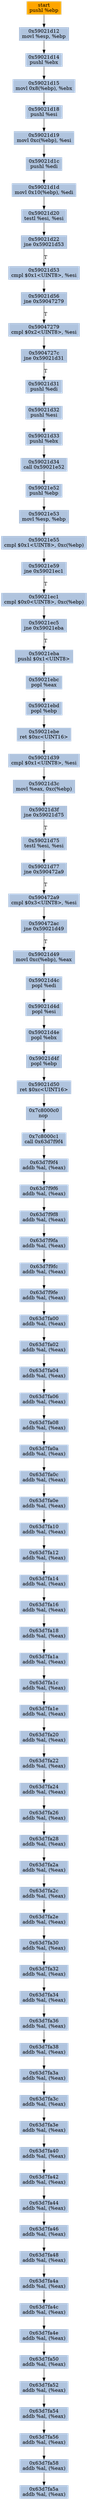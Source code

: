 digraph G {
node[shape=rectangle,style=filled,fillcolor=lightsteelblue,color=lightsteelblue]
bgcolor="transparent"
a0x59021d11pushl_ebp[label="start\npushl %ebp",color="lightgrey",fillcolor="orange"];
a0x59021d12movl_esp_ebp[label="0x59021d12\nmovl %esp, %ebp"];
a0x59021d14pushl_ebx[label="0x59021d14\npushl %ebx"];
a0x59021d15movl_0x8ebp__ebx[label="0x59021d15\nmovl 0x8(%ebp), %ebx"];
a0x59021d18pushl_esi[label="0x59021d18\npushl %esi"];
a0x59021d19movl_0xcebp__esi[label="0x59021d19\nmovl 0xc(%ebp), %esi"];
a0x59021d1cpushl_edi[label="0x59021d1c\npushl %edi"];
a0x59021d1dmovl_0x10ebp__edi[label="0x59021d1d\nmovl 0x10(%ebp), %edi"];
a0x59021d20testl_esi_esi[label="0x59021d20\ntestl %esi, %esi"];
a0x59021d22jne_0x59021d53[label="0x59021d22\njne 0x59021d53"];
a0x59021d53cmpl_0x1UINT8_esi[label="0x59021d53\ncmpl $0x1<UINT8>, %esi"];
a0x59021d56jne_0x59047279[label="0x59021d56\njne 0x59047279"];
a0x59047279cmpl_0x2UINT8_esi[label="0x59047279\ncmpl $0x2<UINT8>, %esi"];
a0x5904727cjne_0x59021d31[label="0x5904727c\njne 0x59021d31"];
a0x59021d31pushl_edi[label="0x59021d31\npushl %edi"];
a0x59021d32pushl_esi[label="0x59021d32\npushl %esi"];
a0x59021d33pushl_ebx[label="0x59021d33\npushl %ebx"];
a0x59021d34call_0x59021e52[label="0x59021d34\ncall 0x59021e52"];
a0x59021e52pushl_ebp[label="0x59021e52\npushl %ebp"];
a0x59021e53movl_esp_ebp[label="0x59021e53\nmovl %esp, %ebp"];
a0x59021e55cmpl_0x1UINT8_0xcebp_[label="0x59021e55\ncmpl $0x1<UINT8>, 0xc(%ebp)"];
a0x59021e59jne_0x59021ec1[label="0x59021e59\njne 0x59021ec1"];
a0x59021ec1cmpl_0x0UINT8_0xcebp_[label="0x59021ec1\ncmpl $0x0<UINT8>, 0xc(%ebp)"];
a0x59021ec5jne_0x59021eba[label="0x59021ec5\njne 0x59021eba"];
a0x59021ebapushl_0x1UINT8[label="0x59021eba\npushl $0x1<UINT8>"];
a0x59021ebcpopl_eax[label="0x59021ebc\npopl %eax"];
a0x59021ebdpopl_ebp[label="0x59021ebd\npopl %ebp"];
a0x59021eberet_0xcUINT16[label="0x59021ebe\nret $0xc<UINT16>"];
a0x59021d39cmpl_0x1UINT8_esi[label="0x59021d39\ncmpl $0x1<UINT8>, %esi"];
a0x59021d3cmovl_eax_0xcebp_[label="0x59021d3c\nmovl %eax, 0xc(%ebp)"];
a0x59021d3fjne_0x59021d75[label="0x59021d3f\njne 0x59021d75"];
a0x59021d75testl_esi_esi[label="0x59021d75\ntestl %esi, %esi"];
a0x59021d77jne_0x590472a9[label="0x59021d77\njne 0x590472a9"];
a0x590472a9cmpl_0x3UINT8_esi[label="0x590472a9\ncmpl $0x3<UINT8>, %esi"];
a0x590472acjne_0x59021d49[label="0x590472ac\njne 0x59021d49"];
a0x59021d49movl_0xcebp__eax[label="0x59021d49\nmovl 0xc(%ebp), %eax"];
a0x59021d4cpopl_edi[label="0x59021d4c\npopl %edi"];
a0x59021d4dpopl_esi[label="0x59021d4d\npopl %esi"];
a0x59021d4epopl_ebx[label="0x59021d4e\npopl %ebx"];
a0x59021d4fpopl_ebp[label="0x59021d4f\npopl %ebp"];
a0x59021d50ret_0xcUINT16[label="0x59021d50\nret $0xc<UINT16>"];
a0x7c8000c0nop_[label="0x7c8000c0\nnop "];
a0x7c8000c1call_0x63d7f9f4[label="0x7c8000c1\ncall 0x63d7f9f4"];
a0x63d7f9f4addb_al_eax_[label="0x63d7f9f4\naddb %al, (%eax)"];
a0x63d7f9f6addb_al_eax_[label="0x63d7f9f6\naddb %al, (%eax)"];
a0x63d7f9f8addb_al_eax_[label="0x63d7f9f8\naddb %al, (%eax)"];
a0x63d7f9faaddb_al_eax_[label="0x63d7f9fa\naddb %al, (%eax)"];
a0x63d7f9fcaddb_al_eax_[label="0x63d7f9fc\naddb %al, (%eax)"];
a0x63d7f9feaddb_al_eax_[label="0x63d7f9fe\naddb %al, (%eax)"];
a0x63d7fa00addb_al_eax_[label="0x63d7fa00\naddb %al, (%eax)"];
a0x63d7fa02addb_al_eax_[label="0x63d7fa02\naddb %al, (%eax)"];
a0x63d7fa04addb_al_eax_[label="0x63d7fa04\naddb %al, (%eax)"];
a0x63d7fa06addb_al_eax_[label="0x63d7fa06\naddb %al, (%eax)"];
a0x63d7fa08addb_al_eax_[label="0x63d7fa08\naddb %al, (%eax)"];
a0x63d7fa0aaddb_al_eax_[label="0x63d7fa0a\naddb %al, (%eax)"];
a0x63d7fa0caddb_al_eax_[label="0x63d7fa0c\naddb %al, (%eax)"];
a0x63d7fa0eaddb_al_eax_[label="0x63d7fa0e\naddb %al, (%eax)"];
a0x63d7fa10addb_al_eax_[label="0x63d7fa10\naddb %al, (%eax)"];
a0x63d7fa12addb_al_eax_[label="0x63d7fa12\naddb %al, (%eax)"];
a0x63d7fa14addb_al_eax_[label="0x63d7fa14\naddb %al, (%eax)"];
a0x63d7fa16addb_al_eax_[label="0x63d7fa16\naddb %al, (%eax)"];
a0x63d7fa18addb_al_eax_[label="0x63d7fa18\naddb %al, (%eax)"];
a0x63d7fa1aaddb_al_eax_[label="0x63d7fa1a\naddb %al, (%eax)"];
a0x63d7fa1caddb_al_eax_[label="0x63d7fa1c\naddb %al, (%eax)"];
a0x63d7fa1eaddb_al_eax_[label="0x63d7fa1e\naddb %al, (%eax)"];
a0x63d7fa20addb_al_eax_[label="0x63d7fa20\naddb %al, (%eax)"];
a0x63d7fa22addb_al_eax_[label="0x63d7fa22\naddb %al, (%eax)"];
a0x63d7fa24addb_al_eax_[label="0x63d7fa24\naddb %al, (%eax)"];
a0x63d7fa26addb_al_eax_[label="0x63d7fa26\naddb %al, (%eax)"];
a0x63d7fa28addb_al_eax_[label="0x63d7fa28\naddb %al, (%eax)"];
a0x63d7fa2aaddb_al_eax_[label="0x63d7fa2a\naddb %al, (%eax)"];
a0x63d7fa2caddb_al_eax_[label="0x63d7fa2c\naddb %al, (%eax)"];
a0x63d7fa2eaddb_al_eax_[label="0x63d7fa2e\naddb %al, (%eax)"];
a0x63d7fa30addb_al_eax_[label="0x63d7fa30\naddb %al, (%eax)"];
a0x63d7fa32addb_al_eax_[label="0x63d7fa32\naddb %al, (%eax)"];
a0x63d7fa34addb_al_eax_[label="0x63d7fa34\naddb %al, (%eax)"];
a0x63d7fa36addb_al_eax_[label="0x63d7fa36\naddb %al, (%eax)"];
a0x63d7fa38addb_al_eax_[label="0x63d7fa38\naddb %al, (%eax)"];
a0x63d7fa3aaddb_al_eax_[label="0x63d7fa3a\naddb %al, (%eax)"];
a0x63d7fa3caddb_al_eax_[label="0x63d7fa3c\naddb %al, (%eax)"];
a0x63d7fa3eaddb_al_eax_[label="0x63d7fa3e\naddb %al, (%eax)"];
a0x63d7fa40addb_al_eax_[label="0x63d7fa40\naddb %al, (%eax)"];
a0x63d7fa42addb_al_eax_[label="0x63d7fa42\naddb %al, (%eax)"];
a0x63d7fa44addb_al_eax_[label="0x63d7fa44\naddb %al, (%eax)"];
a0x63d7fa46addb_al_eax_[label="0x63d7fa46\naddb %al, (%eax)"];
a0x63d7fa48addb_al_eax_[label="0x63d7fa48\naddb %al, (%eax)"];
a0x63d7fa4aaddb_al_eax_[label="0x63d7fa4a\naddb %al, (%eax)"];
a0x63d7fa4caddb_al_eax_[label="0x63d7fa4c\naddb %al, (%eax)"];
a0x63d7fa4eaddb_al_eax_[label="0x63d7fa4e\naddb %al, (%eax)"];
a0x63d7fa50addb_al_eax_[label="0x63d7fa50\naddb %al, (%eax)"];
a0x63d7fa52addb_al_eax_[label="0x63d7fa52\naddb %al, (%eax)"];
a0x63d7fa54addb_al_eax_[label="0x63d7fa54\naddb %al, (%eax)"];
a0x63d7fa56addb_al_eax_[label="0x63d7fa56\naddb %al, (%eax)"];
a0x63d7fa58addb_al_eax_[label="0x63d7fa58\naddb %al, (%eax)"];
a0x63d7fa5aaddb_al_eax_[label="0x63d7fa5a\naddb %al, (%eax)"];
a0x59021d11pushl_ebp -> a0x59021d12movl_esp_ebp [color="#000000"];
a0x59021d12movl_esp_ebp -> a0x59021d14pushl_ebx [color="#000000"];
a0x59021d14pushl_ebx -> a0x59021d15movl_0x8ebp__ebx [color="#000000"];
a0x59021d15movl_0x8ebp__ebx -> a0x59021d18pushl_esi [color="#000000"];
a0x59021d18pushl_esi -> a0x59021d19movl_0xcebp__esi [color="#000000"];
a0x59021d19movl_0xcebp__esi -> a0x59021d1cpushl_edi [color="#000000"];
a0x59021d1cpushl_edi -> a0x59021d1dmovl_0x10ebp__edi [color="#000000"];
a0x59021d1dmovl_0x10ebp__edi -> a0x59021d20testl_esi_esi [color="#000000"];
a0x59021d20testl_esi_esi -> a0x59021d22jne_0x59021d53 [color="#000000"];
a0x59021d22jne_0x59021d53 -> a0x59021d53cmpl_0x1UINT8_esi [color="#000000",label="T"];
a0x59021d53cmpl_0x1UINT8_esi -> a0x59021d56jne_0x59047279 [color="#000000"];
a0x59021d56jne_0x59047279 -> a0x59047279cmpl_0x2UINT8_esi [color="#000000",label="T"];
a0x59047279cmpl_0x2UINT8_esi -> a0x5904727cjne_0x59021d31 [color="#000000"];
a0x5904727cjne_0x59021d31 -> a0x59021d31pushl_edi [color="#000000",label="T"];
a0x59021d31pushl_edi -> a0x59021d32pushl_esi [color="#000000"];
a0x59021d32pushl_esi -> a0x59021d33pushl_ebx [color="#000000"];
a0x59021d33pushl_ebx -> a0x59021d34call_0x59021e52 [color="#000000"];
a0x59021d34call_0x59021e52 -> a0x59021e52pushl_ebp [color="#000000"];
a0x59021e52pushl_ebp -> a0x59021e53movl_esp_ebp [color="#000000"];
a0x59021e53movl_esp_ebp -> a0x59021e55cmpl_0x1UINT8_0xcebp_ [color="#000000"];
a0x59021e55cmpl_0x1UINT8_0xcebp_ -> a0x59021e59jne_0x59021ec1 [color="#000000"];
a0x59021e59jne_0x59021ec1 -> a0x59021ec1cmpl_0x0UINT8_0xcebp_ [color="#000000",label="T"];
a0x59021ec1cmpl_0x0UINT8_0xcebp_ -> a0x59021ec5jne_0x59021eba [color="#000000"];
a0x59021ec5jne_0x59021eba -> a0x59021ebapushl_0x1UINT8 [color="#000000",label="T"];
a0x59021ebapushl_0x1UINT8 -> a0x59021ebcpopl_eax [color="#000000"];
a0x59021ebcpopl_eax -> a0x59021ebdpopl_ebp [color="#000000"];
a0x59021ebdpopl_ebp -> a0x59021eberet_0xcUINT16 [color="#000000"];
a0x59021eberet_0xcUINT16 -> a0x59021d39cmpl_0x1UINT8_esi [color="#000000"];
a0x59021d39cmpl_0x1UINT8_esi -> a0x59021d3cmovl_eax_0xcebp_ [color="#000000"];
a0x59021d3cmovl_eax_0xcebp_ -> a0x59021d3fjne_0x59021d75 [color="#000000"];
a0x59021d3fjne_0x59021d75 -> a0x59021d75testl_esi_esi [color="#000000",label="T"];
a0x59021d75testl_esi_esi -> a0x59021d77jne_0x590472a9 [color="#000000"];
a0x59021d77jne_0x590472a9 -> a0x590472a9cmpl_0x3UINT8_esi [color="#000000",label="T"];
a0x590472a9cmpl_0x3UINT8_esi -> a0x590472acjne_0x59021d49 [color="#000000"];
a0x590472acjne_0x59021d49 -> a0x59021d49movl_0xcebp__eax [color="#000000",label="T"];
a0x59021d49movl_0xcebp__eax -> a0x59021d4cpopl_edi [color="#000000"];
a0x59021d4cpopl_edi -> a0x59021d4dpopl_esi [color="#000000"];
a0x59021d4dpopl_esi -> a0x59021d4epopl_ebx [color="#000000"];
a0x59021d4epopl_ebx -> a0x59021d4fpopl_ebp [color="#000000"];
a0x59021d4fpopl_ebp -> a0x59021d50ret_0xcUINT16 [color="#000000"];
a0x59021d50ret_0xcUINT16 -> a0x7c8000c0nop_ [color="#000000"];
a0x7c8000c0nop_ -> a0x7c8000c1call_0x63d7f9f4 [color="#000000"];
a0x7c8000c1call_0x63d7f9f4 -> a0x63d7f9f4addb_al_eax_ [color="#000000"];
a0x63d7f9f4addb_al_eax_ -> a0x63d7f9f6addb_al_eax_ [color="#000000"];
a0x63d7f9f6addb_al_eax_ -> a0x63d7f9f8addb_al_eax_ [color="#000000"];
a0x63d7f9f8addb_al_eax_ -> a0x63d7f9faaddb_al_eax_ [color="#000000"];
a0x63d7f9faaddb_al_eax_ -> a0x63d7f9fcaddb_al_eax_ [color="#000000"];
a0x63d7f9fcaddb_al_eax_ -> a0x63d7f9feaddb_al_eax_ [color="#000000"];
a0x63d7f9feaddb_al_eax_ -> a0x63d7fa00addb_al_eax_ [color="#000000"];
a0x63d7fa00addb_al_eax_ -> a0x63d7fa02addb_al_eax_ [color="#000000"];
a0x63d7fa02addb_al_eax_ -> a0x63d7fa04addb_al_eax_ [color="#000000"];
a0x63d7fa04addb_al_eax_ -> a0x63d7fa06addb_al_eax_ [color="#000000"];
a0x63d7fa06addb_al_eax_ -> a0x63d7fa08addb_al_eax_ [color="#000000"];
a0x63d7fa08addb_al_eax_ -> a0x63d7fa0aaddb_al_eax_ [color="#000000"];
a0x63d7fa0aaddb_al_eax_ -> a0x63d7fa0caddb_al_eax_ [color="#000000"];
a0x63d7fa0caddb_al_eax_ -> a0x63d7fa0eaddb_al_eax_ [color="#000000"];
a0x63d7fa0eaddb_al_eax_ -> a0x63d7fa10addb_al_eax_ [color="#000000"];
a0x63d7fa10addb_al_eax_ -> a0x63d7fa12addb_al_eax_ [color="#000000"];
a0x63d7fa12addb_al_eax_ -> a0x63d7fa14addb_al_eax_ [color="#000000"];
a0x63d7fa14addb_al_eax_ -> a0x63d7fa16addb_al_eax_ [color="#000000"];
a0x63d7fa16addb_al_eax_ -> a0x63d7fa18addb_al_eax_ [color="#000000"];
a0x63d7fa18addb_al_eax_ -> a0x63d7fa1aaddb_al_eax_ [color="#000000"];
a0x63d7fa1aaddb_al_eax_ -> a0x63d7fa1caddb_al_eax_ [color="#000000"];
a0x63d7fa1caddb_al_eax_ -> a0x63d7fa1eaddb_al_eax_ [color="#000000"];
a0x63d7fa1eaddb_al_eax_ -> a0x63d7fa20addb_al_eax_ [color="#000000"];
a0x63d7fa20addb_al_eax_ -> a0x63d7fa22addb_al_eax_ [color="#000000"];
a0x63d7fa22addb_al_eax_ -> a0x63d7fa24addb_al_eax_ [color="#000000"];
a0x63d7fa24addb_al_eax_ -> a0x63d7fa26addb_al_eax_ [color="#000000"];
a0x63d7fa26addb_al_eax_ -> a0x63d7fa28addb_al_eax_ [color="#000000"];
a0x63d7fa28addb_al_eax_ -> a0x63d7fa2aaddb_al_eax_ [color="#000000"];
a0x63d7fa2aaddb_al_eax_ -> a0x63d7fa2caddb_al_eax_ [color="#000000"];
a0x63d7fa2caddb_al_eax_ -> a0x63d7fa2eaddb_al_eax_ [color="#000000"];
a0x63d7fa2eaddb_al_eax_ -> a0x63d7fa30addb_al_eax_ [color="#000000"];
a0x63d7fa30addb_al_eax_ -> a0x63d7fa32addb_al_eax_ [color="#000000"];
a0x63d7fa32addb_al_eax_ -> a0x63d7fa34addb_al_eax_ [color="#000000"];
a0x63d7fa34addb_al_eax_ -> a0x63d7fa36addb_al_eax_ [color="#000000"];
a0x63d7fa36addb_al_eax_ -> a0x63d7fa38addb_al_eax_ [color="#000000"];
a0x63d7fa38addb_al_eax_ -> a0x63d7fa3aaddb_al_eax_ [color="#000000"];
a0x63d7fa3aaddb_al_eax_ -> a0x63d7fa3caddb_al_eax_ [color="#000000"];
a0x63d7fa3caddb_al_eax_ -> a0x63d7fa3eaddb_al_eax_ [color="#000000"];
a0x63d7fa3eaddb_al_eax_ -> a0x63d7fa40addb_al_eax_ [color="#000000"];
a0x63d7fa40addb_al_eax_ -> a0x63d7fa42addb_al_eax_ [color="#000000"];
a0x63d7fa42addb_al_eax_ -> a0x63d7fa44addb_al_eax_ [color="#000000"];
a0x63d7fa44addb_al_eax_ -> a0x63d7fa46addb_al_eax_ [color="#000000"];
a0x63d7fa46addb_al_eax_ -> a0x63d7fa48addb_al_eax_ [color="#000000"];
a0x63d7fa48addb_al_eax_ -> a0x63d7fa4aaddb_al_eax_ [color="#000000"];
a0x63d7fa4aaddb_al_eax_ -> a0x63d7fa4caddb_al_eax_ [color="#000000"];
a0x63d7fa4caddb_al_eax_ -> a0x63d7fa4eaddb_al_eax_ [color="#000000"];
a0x63d7fa4eaddb_al_eax_ -> a0x63d7fa50addb_al_eax_ [color="#000000"];
a0x63d7fa50addb_al_eax_ -> a0x63d7fa52addb_al_eax_ [color="#000000"];
a0x63d7fa52addb_al_eax_ -> a0x63d7fa54addb_al_eax_ [color="#000000"];
a0x63d7fa54addb_al_eax_ -> a0x63d7fa56addb_al_eax_ [color="#000000"];
a0x63d7fa56addb_al_eax_ -> a0x63d7fa58addb_al_eax_ [color="#000000"];
a0x63d7fa58addb_al_eax_ -> a0x63d7fa5aaddb_al_eax_ [color="#000000"];
}
